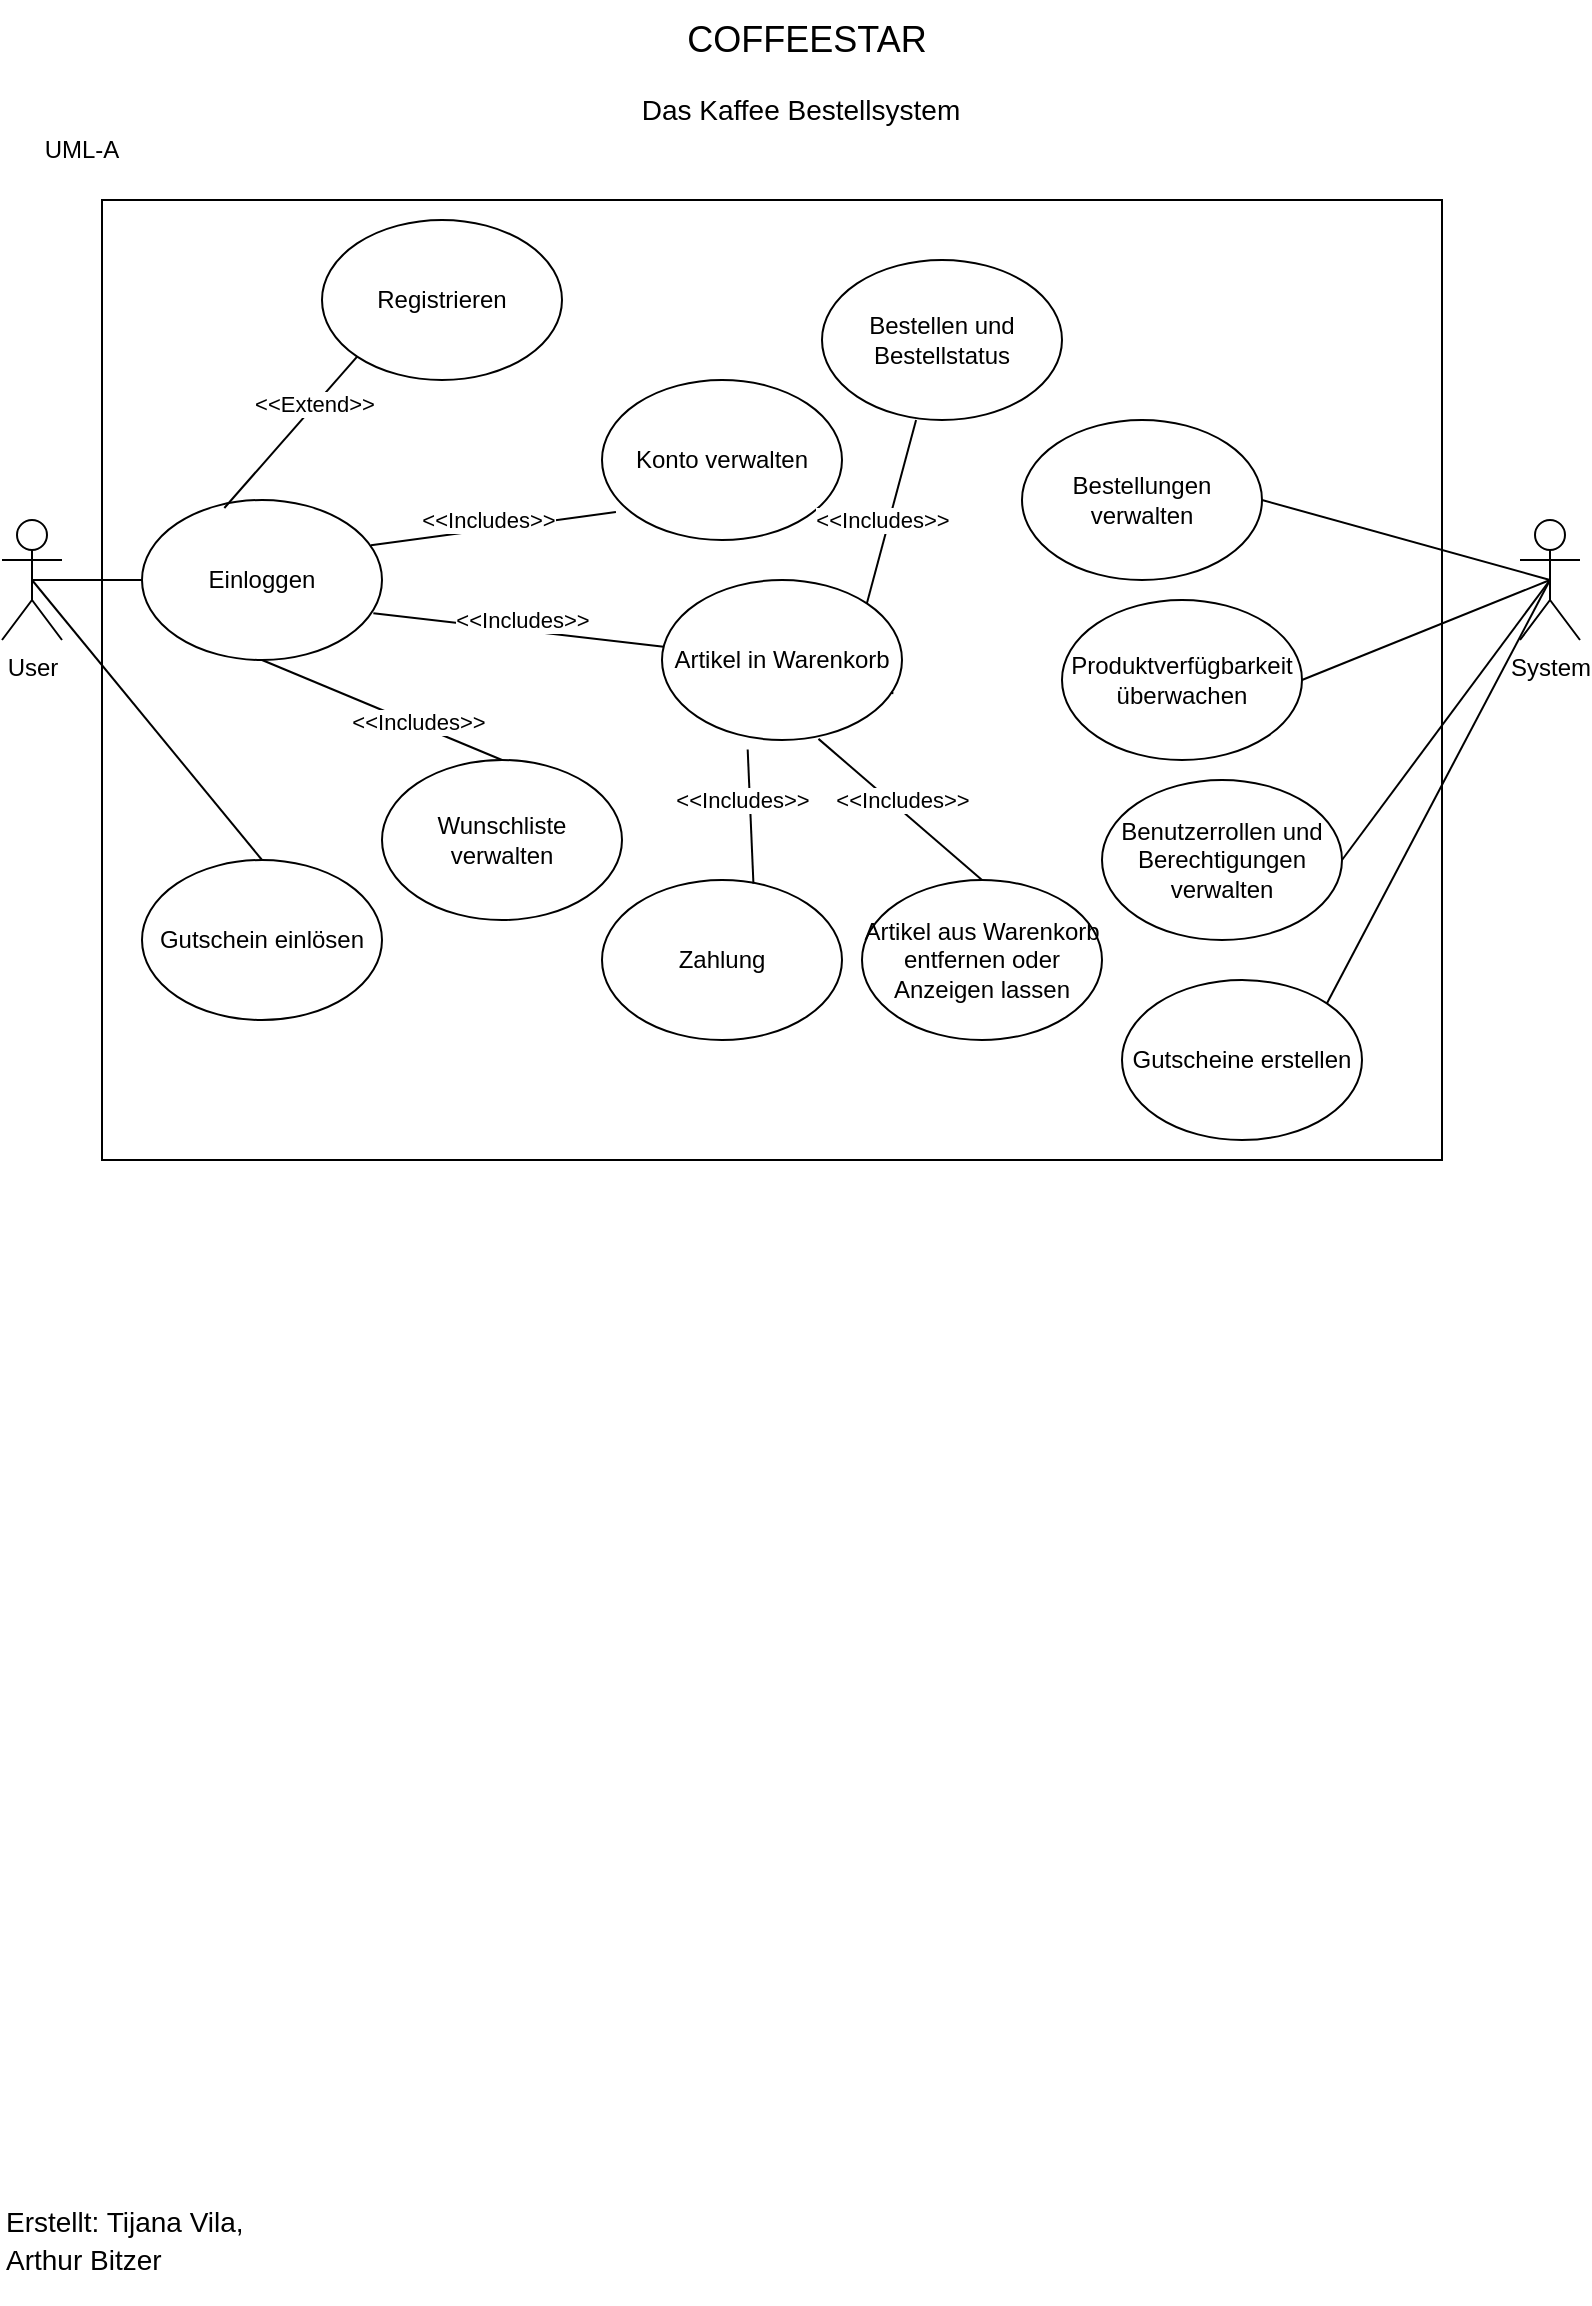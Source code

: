 <mxfile version="24.7.8">
  <diagram name="Seite-1" id="Pfz2-o1V6FcVZHX-TINe">
    <mxGraphModel dx="453" dy="678" grid="1" gridSize="10" guides="1" tooltips="1" connect="1" arrows="1" fold="1" page="1" pageScale="1" pageWidth="827" pageHeight="1169" math="0" shadow="0">
      <root>
        <mxCell id="0" />
        <mxCell id="1" parent="0" />
        <mxCell id="J8yQ5oY-_x14wDKMXTq_-14" style="rounded=0;orthogonalLoop=1;jettySize=auto;html=1;exitX=0.5;exitY=0.5;exitDx=0;exitDy=0;exitPerimeter=0;entryX=0;entryY=0.5;entryDx=0;entryDy=0;endArrow=none;endFill=0;" parent="1" source="J8yQ5oY-_x14wDKMXTq_-2" target="J8yQ5oY-_x14wDKMXTq_-9" edge="1">
          <mxGeometry relative="1" as="geometry" />
        </mxCell>
        <mxCell id="J8yQ5oY-_x14wDKMXTq_-2" value="User" style="shape=umlActor;verticalLabelPosition=bottom;verticalAlign=top;html=1;outlineConnect=0;" parent="1" vertex="1">
          <mxGeometry x="10" y="270" width="30" height="60" as="geometry" />
        </mxCell>
        <mxCell id="J8yQ5oY-_x14wDKMXTq_-24" style="rounded=0;orthogonalLoop=1;jettySize=auto;html=1;exitX=0.5;exitY=0.5;exitDx=0;exitDy=0;exitPerimeter=0;entryX=1;entryY=0.5;entryDx=0;entryDy=0;endArrow=none;endFill=0;" parent="1" source="J8yQ5oY-_x14wDKMXTq_-4" target="lqVkLg3i9S7f1IRJJfRt-13" edge="1">
          <mxGeometry relative="1" as="geometry" />
        </mxCell>
        <mxCell id="J8yQ5oY-_x14wDKMXTq_-4" value="System" style="shape=umlActor;verticalLabelPosition=bottom;verticalAlign=top;html=1;outlineConnect=0;" parent="1" vertex="1">
          <mxGeometry x="769" y="270" width="30" height="60" as="geometry" />
        </mxCell>
        <mxCell id="J8yQ5oY-_x14wDKMXTq_-5" value="Registrieren" style="ellipse;whiteSpace=wrap;html=1;" parent="1" vertex="1">
          <mxGeometry x="170" y="120" width="120" height="80" as="geometry" />
        </mxCell>
        <mxCell id="J8yQ5oY-_x14wDKMXTq_-9" value="Einloggen" style="ellipse;whiteSpace=wrap;html=1;" parent="1" vertex="1">
          <mxGeometry x="80" y="260" width="120" height="80" as="geometry" />
        </mxCell>
        <mxCell id="ZBo6i-VFBFjkGNY5LsLU-1" value="&lt;p style=&quot;line-height: 130%; font-size: 14px;&quot;&gt;Erstellt: Tijana Vila, Arthur Bitzer&lt;br&gt;&lt;/p&gt;" style="text;html=1;align=left;verticalAlign=middle;whiteSpace=wrap;rounded=0;" parent="1" vertex="1">
          <mxGeometry x="10" y="1100" width="146" height="60" as="geometry" />
        </mxCell>
        <mxCell id="ZBo6i-VFBFjkGNY5LsLU-2" value="&lt;font style=&quot;font-size: 18px;&quot;&gt;COFFEESTAR&lt;/font&gt;" style="text;html=1;align=center;verticalAlign=middle;whiteSpace=wrap;rounded=0;" parent="1" vertex="1">
          <mxGeometry x="260.25" y="10" width="305" height="40" as="geometry" />
        </mxCell>
        <mxCell id="ZBo6i-VFBFjkGNY5LsLU-3" value="&lt;font style=&quot;font-size: 14px;&quot;&gt;Das Kaffee Bestellsystem&lt;/font&gt;" style="text;html=1;align=center;verticalAlign=middle;whiteSpace=wrap;rounded=0;" parent="1" vertex="1">
          <mxGeometry x="252.75" y="50" width="312.5" height="30" as="geometry" />
        </mxCell>
        <mxCell id="tVfk0E93DWH9AhxwZt0S-1" value="UML-A" style="text;html=1;align=center;verticalAlign=middle;whiteSpace=wrap;rounded=0;" parent="1" vertex="1">
          <mxGeometry x="20" y="70" width="60" height="30" as="geometry" />
        </mxCell>
        <mxCell id="J8yQ5oY-_x14wDKMXTq_-1" value="" style="rounded=0;whiteSpace=wrap;html=1;fillColor=none;" parent="1" vertex="1">
          <mxGeometry x="60" y="110" width="670" height="480" as="geometry" />
        </mxCell>
        <mxCell id="lqVkLg3i9S7f1IRJJfRt-7" style="rounded=0;orthogonalLoop=1;jettySize=auto;html=1;exitX=0.5;exitY=0;exitDx=0;exitDy=0;entryX=0.5;entryY=1;entryDx=0;entryDy=0;endArrow=none;endFill=0;startArrow=none;" parent="1" source="lqVkLg3i9S7f1IRJJfRt-17" target="J8yQ5oY-_x14wDKMXTq_-9" edge="1">
          <mxGeometry relative="1" as="geometry">
            <mxPoint x="257.574" y="411.716" as="sourcePoint" />
            <mxPoint x="-69.996" y="396.716" as="targetPoint" />
          </mxGeometry>
        </mxCell>
        <mxCell id="lqVkLg3i9S7f1IRJJfRt-27" value="&amp;lt;&amp;lt;Includes&amp;gt;&amp;gt;" style="edgeLabel;html=1;align=center;verticalAlign=middle;resizable=0;points=[];" parent="lqVkLg3i9S7f1IRJJfRt-7" vertex="1" connectable="0">
          <mxGeometry x="-0.282" y="-1" relative="1" as="geometry">
            <mxPoint as="offset" />
          </mxGeometry>
        </mxCell>
        <mxCell id="lqVkLg3i9S7f1IRJJfRt-9" value="Artikel aus Warenkorb entfernen oder Anzeigen lassen" style="ellipse;whiteSpace=wrap;html=1;" parent="1" vertex="1">
          <mxGeometry x="440" y="450" width="120" height="80" as="geometry" />
        </mxCell>
        <mxCell id="lqVkLg3i9S7f1IRJJfRt-10" value="Zahlung" style="ellipse;whiteSpace=wrap;html=1;" parent="1" vertex="1">
          <mxGeometry x="310" y="450" width="120" height="80" as="geometry" />
        </mxCell>
        <mxCell id="lqVkLg3i9S7f1IRJJfRt-11" value="Gutschein einlösen" style="ellipse;whiteSpace=wrap;html=1;" parent="1" vertex="1">
          <mxGeometry x="80" y="440" width="120" height="80" as="geometry" />
        </mxCell>
        <mxCell id="lqVkLg3i9S7f1IRJJfRt-12" value="Bestellen und Bestellstatus" style="ellipse;whiteSpace=wrap;html=1;" parent="1" vertex="1">
          <mxGeometry x="420" y="140" width="120" height="80" as="geometry" />
        </mxCell>
        <mxCell id="lqVkLg3i9S7f1IRJJfRt-13" value="Benutzerrollen und Berechtigungen verwalten" style="ellipse;whiteSpace=wrap;html=1;" parent="1" vertex="1">
          <mxGeometry x="560" y="400" width="120" height="80" as="geometry" />
        </mxCell>
        <mxCell id="lqVkLg3i9S7f1IRJJfRt-14" value="Bestellungen verwalten" style="ellipse;whiteSpace=wrap;html=1;" parent="1" vertex="1">
          <mxGeometry x="520" y="220" width="120" height="80" as="geometry" />
        </mxCell>
        <mxCell id="lqVkLg3i9S7f1IRJJfRt-15" value="Produktverfügbarkeit überwachen" style="ellipse;whiteSpace=wrap;html=1;" parent="1" vertex="1">
          <mxGeometry x="540" y="310" width="120" height="80" as="geometry" />
        </mxCell>
        <mxCell id="lqVkLg3i9S7f1IRJJfRt-16" value="Gutscheine erstellen" style="ellipse;whiteSpace=wrap;html=1;" parent="1" vertex="1">
          <mxGeometry x="570" y="500" width="120" height="80" as="geometry" />
        </mxCell>
        <mxCell id="lqVkLg3i9S7f1IRJJfRt-17" value="Wunschliste verwalten" style="ellipse;whiteSpace=wrap;html=1;" parent="1" vertex="1">
          <mxGeometry x="200" y="390" width="120" height="80" as="geometry" />
        </mxCell>
        <mxCell id="lqVkLg3i9S7f1IRJJfRt-18" style="rounded=0;orthogonalLoop=1;jettySize=auto;html=1;exitX=0.5;exitY=0.5;exitDx=0;exitDy=0;exitPerimeter=0;entryX=1;entryY=0.5;entryDx=0;entryDy=0;endArrow=none;endFill=0;" parent="1" source="J8yQ5oY-_x14wDKMXTq_-4" target="lqVkLg3i9S7f1IRJJfRt-15" edge="1">
          <mxGeometry relative="1" as="geometry">
            <mxPoint x="704" y="300" as="sourcePoint" />
            <mxPoint x="650.0" y="545" as="targetPoint" />
          </mxGeometry>
        </mxCell>
        <mxCell id="lqVkLg3i9S7f1IRJJfRt-19" style="rounded=0;orthogonalLoop=1;jettySize=auto;html=1;exitX=0.5;exitY=0.5;exitDx=0;exitDy=0;exitPerimeter=0;entryX=1;entryY=0;entryDx=0;entryDy=0;endArrow=none;endFill=0;" parent="1" source="J8yQ5oY-_x14wDKMXTq_-4" target="lqVkLg3i9S7f1IRJJfRt-16" edge="1">
          <mxGeometry relative="1" as="geometry">
            <mxPoint x="804" y="320" as="sourcePoint" />
            <mxPoint x="750.0" y="565" as="targetPoint" />
          </mxGeometry>
        </mxCell>
        <mxCell id="lqVkLg3i9S7f1IRJJfRt-20" style="rounded=0;orthogonalLoop=1;jettySize=auto;html=1;exitX=0.5;exitY=0.5;exitDx=0;exitDy=0;exitPerimeter=0;entryX=1;entryY=0.5;entryDx=0;entryDy=0;endArrow=none;endFill=0;" parent="1" source="J8yQ5oY-_x14wDKMXTq_-4" target="lqVkLg3i9S7f1IRJJfRt-14" edge="1">
          <mxGeometry relative="1" as="geometry">
            <mxPoint x="733" y="290" as="sourcePoint" />
            <mxPoint x="679.0" y="535" as="targetPoint" />
          </mxGeometry>
        </mxCell>
        <mxCell id="lqVkLg3i9S7f1IRJJfRt-23" style="rounded=0;orthogonalLoop=1;jettySize=auto;html=1;entryX=0.5;entryY=0;entryDx=0;entryDy=0;endArrow=none;endFill=0;exitX=0.5;exitY=0.5;exitDx=0;exitDy=0;exitPerimeter=0;" parent="1" source="J8yQ5oY-_x14wDKMXTq_-2" target="lqVkLg3i9S7f1IRJJfRt-11" edge="1">
          <mxGeometry relative="1" as="geometry">
            <mxPoint x="30" y="310" as="sourcePoint" />
            <mxPoint x="136.504" y="419.996" as="targetPoint" />
          </mxGeometry>
        </mxCell>
        <mxCell id="lqVkLg3i9S7f1IRJJfRt-24" value="Konto verwalten" style="ellipse;whiteSpace=wrap;html=1;" parent="1" vertex="1">
          <mxGeometry x="310" y="200" width="120" height="80" as="geometry" />
        </mxCell>
        <mxCell id="lqVkLg3i9S7f1IRJJfRt-25" style="rounded=0;orthogonalLoop=1;jettySize=auto;html=1;exitX=0;exitY=1;exitDx=0;exitDy=0;entryX=0.343;entryY=0.05;entryDx=0;entryDy=0;endArrow=none;endFill=0;startArrow=none;entryPerimeter=0;" parent="1" source="J8yQ5oY-_x14wDKMXTq_-5" target="J8yQ5oY-_x14wDKMXTq_-9" edge="1">
          <mxGeometry relative="1" as="geometry">
            <mxPoint x="373.354" y="340.336" as="sourcePoint" />
            <mxPoint x="290.0" y="259.66" as="targetPoint" />
          </mxGeometry>
        </mxCell>
        <mxCell id="lqVkLg3i9S7f1IRJJfRt-41" value="&amp;lt;&amp;lt;Extend&amp;gt;&amp;gt;" style="edgeLabel;html=1;align=center;verticalAlign=middle;resizable=0;points=[];" parent="lqVkLg3i9S7f1IRJJfRt-25" vertex="1" connectable="0">
          <mxGeometry x="-0.377" y="-1" relative="1" as="geometry">
            <mxPoint as="offset" />
          </mxGeometry>
        </mxCell>
        <mxCell id="lqVkLg3i9S7f1IRJJfRt-30" value="" style="rounded=0;orthogonalLoop=1;jettySize=auto;html=1;exitX=0.652;exitY=0.993;exitDx=0;exitDy=0;endArrow=none;endFill=0;entryX=0.5;entryY=0;entryDx=0;entryDy=0;exitPerimeter=0;" parent="1" source="lqVkLg3i9S7f1IRJJfRt-4" target="lqVkLg3i9S7f1IRJJfRt-9" edge="1">
          <mxGeometry relative="1" as="geometry">
            <mxPoint x="364.62" y="390" as="sourcePoint" />
            <mxPoint x="479.996" y="410.076" as="targetPoint" />
            <Array as="points" />
          </mxGeometry>
        </mxCell>
        <mxCell id="lqVkLg3i9S7f1IRJJfRt-34" value="" style="rounded=0;orthogonalLoop=1;jettySize=auto;html=1;exitX=0.964;exitY=0.708;exitDx=0;exitDy=0;endArrow=none;endFill=0;exitPerimeter=0;startArrow=none;" parent="1" source="lqVkLg3i9S7f1IRJJfRt-4" edge="1">
          <mxGeometry relative="1" as="geometry">
            <mxPoint x="256.5" y="320.0" as="sourcePoint" />
            <mxPoint x="371.935" y="339.923" as="targetPoint" />
            <Array as="points" />
          </mxGeometry>
        </mxCell>
        <mxCell id="lqVkLg3i9S7f1IRJJfRt-38" value="" style="rounded=0;orthogonalLoop=1;jettySize=auto;html=1;exitX=0.357;exitY=1.059;exitDx=0;exitDy=0;endArrow=none;endFill=0;entryX=0.631;entryY=0.023;entryDx=0;entryDy=0;exitPerimeter=0;entryPerimeter=0;" parent="1" source="lqVkLg3i9S7f1IRJJfRt-4" target="lqVkLg3i9S7f1IRJJfRt-10" edge="1">
          <mxGeometry relative="1" as="geometry">
            <mxPoint x="370.0" y="399.44" as="sourcePoint" />
            <mxPoint x="421.76" y="460.0" as="targetPoint" />
            <Array as="points" />
          </mxGeometry>
        </mxCell>
        <mxCell id="lqVkLg3i9S7f1IRJJfRt-40" style="rounded=0;orthogonalLoop=1;jettySize=auto;html=1;endArrow=none;endFill=0;exitX=0.392;exitY=1;exitDx=0;exitDy=0;entryX=1;entryY=0;entryDx=0;entryDy=0;exitPerimeter=0;" parent="1" source="lqVkLg3i9S7f1IRJJfRt-12" target="lqVkLg3i9S7f1IRJJfRt-4" edge="1">
          <mxGeometry relative="1" as="geometry">
            <mxPoint x="35" y="310.0" as="sourcePoint" />
            <mxPoint x="270" y="540" as="targetPoint" />
          </mxGeometry>
        </mxCell>
        <mxCell id="lqVkLg3i9S7f1IRJJfRt-42" value="" style="rounded=0;orthogonalLoop=1;jettySize=auto;html=1;exitX=0.954;exitY=0.283;exitDx=0;exitDy=0;endArrow=none;endFill=0;exitPerimeter=0;entryX=0.058;entryY=0.825;entryDx=0;entryDy=0;entryPerimeter=0;" parent="1" source="J8yQ5oY-_x14wDKMXTq_-9" target="lqVkLg3i9S7f1IRJJfRt-24" edge="1">
          <mxGeometry relative="1" as="geometry">
            <mxPoint x="266.5" y="330.0" as="sourcePoint" />
            <mxPoint x="381.935" y="349.923" as="targetPoint" />
            <Array as="points" />
          </mxGeometry>
        </mxCell>
        <mxCell id="lqVkLg3i9S7f1IRJJfRt-4" value="Artikel in Warenkorb" style="ellipse;whiteSpace=wrap;html=1;" parent="1" vertex="1">
          <mxGeometry x="340" y="300" width="120" height="80" as="geometry" />
        </mxCell>
        <mxCell id="lqVkLg3i9S7f1IRJJfRt-44" value="" style="rounded=0;orthogonalLoop=1;jettySize=auto;html=1;exitX=0.964;exitY=0.708;exitDx=0;exitDy=0;endArrow=none;endFill=0;exitPerimeter=0;" parent="1" source="J8yQ5oY-_x14wDKMXTq_-9" target="lqVkLg3i9S7f1IRJJfRt-4" edge="1">
          <mxGeometry relative="1" as="geometry">
            <mxPoint x="195.68" y="316.64" as="sourcePoint" />
            <mxPoint x="371.935" y="339.923" as="targetPoint" />
            <Array as="points" />
          </mxGeometry>
        </mxCell>
        <mxCell id="Vr9eyuRIODGTGQxhOV14-1" value="&amp;lt;&amp;lt;Includes&amp;gt;&amp;gt;" style="edgeLabel;html=1;align=center;verticalAlign=middle;resizable=0;points=[];" vertex="1" connectable="0" parent="1">
          <mxGeometry x="270.002" y="320.005" as="geometry" />
        </mxCell>
        <mxCell id="Vr9eyuRIODGTGQxhOV14-2" value="&amp;lt;&amp;lt;Includes&amp;gt;&amp;gt;" style="edgeLabel;html=1;align=center;verticalAlign=middle;resizable=0;points=[];" vertex="1" connectable="0" parent="1">
          <mxGeometry x="252.752" y="270.005" as="geometry" />
        </mxCell>
        <mxCell id="Vr9eyuRIODGTGQxhOV14-3" value="&amp;lt;&amp;lt;Includes&amp;gt;&amp;gt;" style="edgeLabel;html=1;align=center;verticalAlign=middle;resizable=0;points=[];" vertex="1" connectable="0" parent="1">
          <mxGeometry x="450.002" y="270.005" as="geometry" />
        </mxCell>
        <mxCell id="Vr9eyuRIODGTGQxhOV14-4" value="&amp;lt;&amp;lt;Includes&amp;gt;&amp;gt;" style="edgeLabel;html=1;align=center;verticalAlign=middle;resizable=0;points=[];" vertex="1" connectable="0" parent="1">
          <mxGeometry x="460.002" y="410.005" as="geometry" />
        </mxCell>
        <mxCell id="Vr9eyuRIODGTGQxhOV14-5" value="&amp;lt;&amp;lt;Includes&amp;gt;&amp;gt;" style="edgeLabel;html=1;align=center;verticalAlign=middle;resizable=0;points=[];" vertex="1" connectable="0" parent="1">
          <mxGeometry x="380.002" y="410.005" as="geometry" />
        </mxCell>
      </root>
    </mxGraphModel>
  </diagram>
</mxfile>
